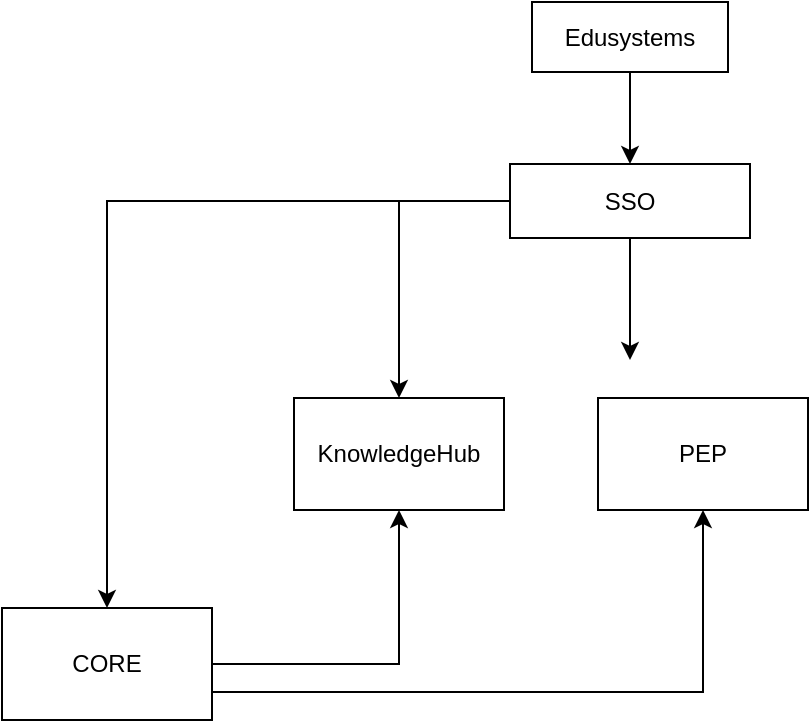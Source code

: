 <mxfile version="13.7.4" type="github">
  <diagram id="nXn2FkX6F_GIqHbUYk6J" name="SSO Architecture">
    <mxGraphModel dx="744" dy="393" grid="0" gridSize="10" guides="1" tooltips="1" connect="1" arrows="1" fold="1" page="1" pageScale="1" pageWidth="850" pageHeight="1100" math="0" shadow="0">
      <root>
        <mxCell id="0" />
        <mxCell id="1" parent="0" />
        <mxCell id="26hY0Db7XDcrCaGmfS-H-5" style="edgeStyle=orthogonalEdgeStyle;rounded=0;orthogonalLoop=1;jettySize=auto;html=1;entryX=0.5;entryY=0;entryDx=0;entryDy=0;" edge="1" parent="1" source="26hY0Db7XDcrCaGmfS-H-1" target="26hY0Db7XDcrCaGmfS-H-4">
          <mxGeometry relative="1" as="geometry" />
        </mxCell>
        <mxCell id="26hY0Db7XDcrCaGmfS-H-1" value="Edusystems" style="rounded=0;whiteSpace=wrap;html=1;" vertex="1" parent="1">
          <mxGeometry x="298" y="53" width="98" height="35" as="geometry" />
        </mxCell>
        <mxCell id="26hY0Db7XDcrCaGmfS-H-2" value="KnowledgeHub" style="rounded=0;whiteSpace=wrap;html=1;" vertex="1" parent="1">
          <mxGeometry x="179" y="251" width="105" height="56" as="geometry" />
        </mxCell>
        <mxCell id="26hY0Db7XDcrCaGmfS-H-3" value="PEP" style="rounded=0;whiteSpace=wrap;html=1;" vertex="1" parent="1">
          <mxGeometry x="331" y="251" width="105" height="56" as="geometry" />
        </mxCell>
        <mxCell id="26hY0Db7XDcrCaGmfS-H-7" style="edgeStyle=orthogonalEdgeStyle;rounded=0;orthogonalLoop=1;jettySize=auto;html=1;" edge="1" parent="1" source="26hY0Db7XDcrCaGmfS-H-4" target="26hY0Db7XDcrCaGmfS-H-2">
          <mxGeometry relative="1" as="geometry" />
        </mxCell>
        <mxCell id="26hY0Db7XDcrCaGmfS-H-9" style="edgeStyle=orthogonalEdgeStyle;rounded=0;orthogonalLoop=1;jettySize=auto;html=1;" edge="1" parent="1" source="26hY0Db7XDcrCaGmfS-H-4">
          <mxGeometry relative="1" as="geometry">
            <mxPoint x="347" y="232" as="targetPoint" />
          </mxGeometry>
        </mxCell>
        <mxCell id="26hY0Db7XDcrCaGmfS-H-12" style="edgeStyle=orthogonalEdgeStyle;rounded=0;orthogonalLoop=1;jettySize=auto;html=1;exitX=0;exitY=0.5;exitDx=0;exitDy=0;" edge="1" parent="1" source="26hY0Db7XDcrCaGmfS-H-4" target="26hY0Db7XDcrCaGmfS-H-11">
          <mxGeometry relative="1" as="geometry" />
        </mxCell>
        <mxCell id="26hY0Db7XDcrCaGmfS-H-4" value="SSO" style="rounded=0;whiteSpace=wrap;html=1;" vertex="1" parent="1">
          <mxGeometry x="287" y="134" width="120" height="37" as="geometry" />
        </mxCell>
        <mxCell id="26hY0Db7XDcrCaGmfS-H-15" style="edgeStyle=orthogonalEdgeStyle;rounded=0;orthogonalLoop=1;jettySize=auto;html=1;" edge="1" parent="1" source="26hY0Db7XDcrCaGmfS-H-11" target="26hY0Db7XDcrCaGmfS-H-2">
          <mxGeometry relative="1" as="geometry" />
        </mxCell>
        <mxCell id="26hY0Db7XDcrCaGmfS-H-16" style="edgeStyle=orthogonalEdgeStyle;rounded=0;orthogonalLoop=1;jettySize=auto;html=1;exitX=1;exitY=0.75;exitDx=0;exitDy=0;entryX=0.5;entryY=1;entryDx=0;entryDy=0;" edge="1" parent="1" source="26hY0Db7XDcrCaGmfS-H-11" target="26hY0Db7XDcrCaGmfS-H-3">
          <mxGeometry relative="1" as="geometry" />
        </mxCell>
        <mxCell id="26hY0Db7XDcrCaGmfS-H-11" value="CORE" style="rounded=0;whiteSpace=wrap;html=1;" vertex="1" parent="1">
          <mxGeometry x="33" y="356" width="105" height="56" as="geometry" />
        </mxCell>
      </root>
    </mxGraphModel>
  </diagram>
</mxfile>
